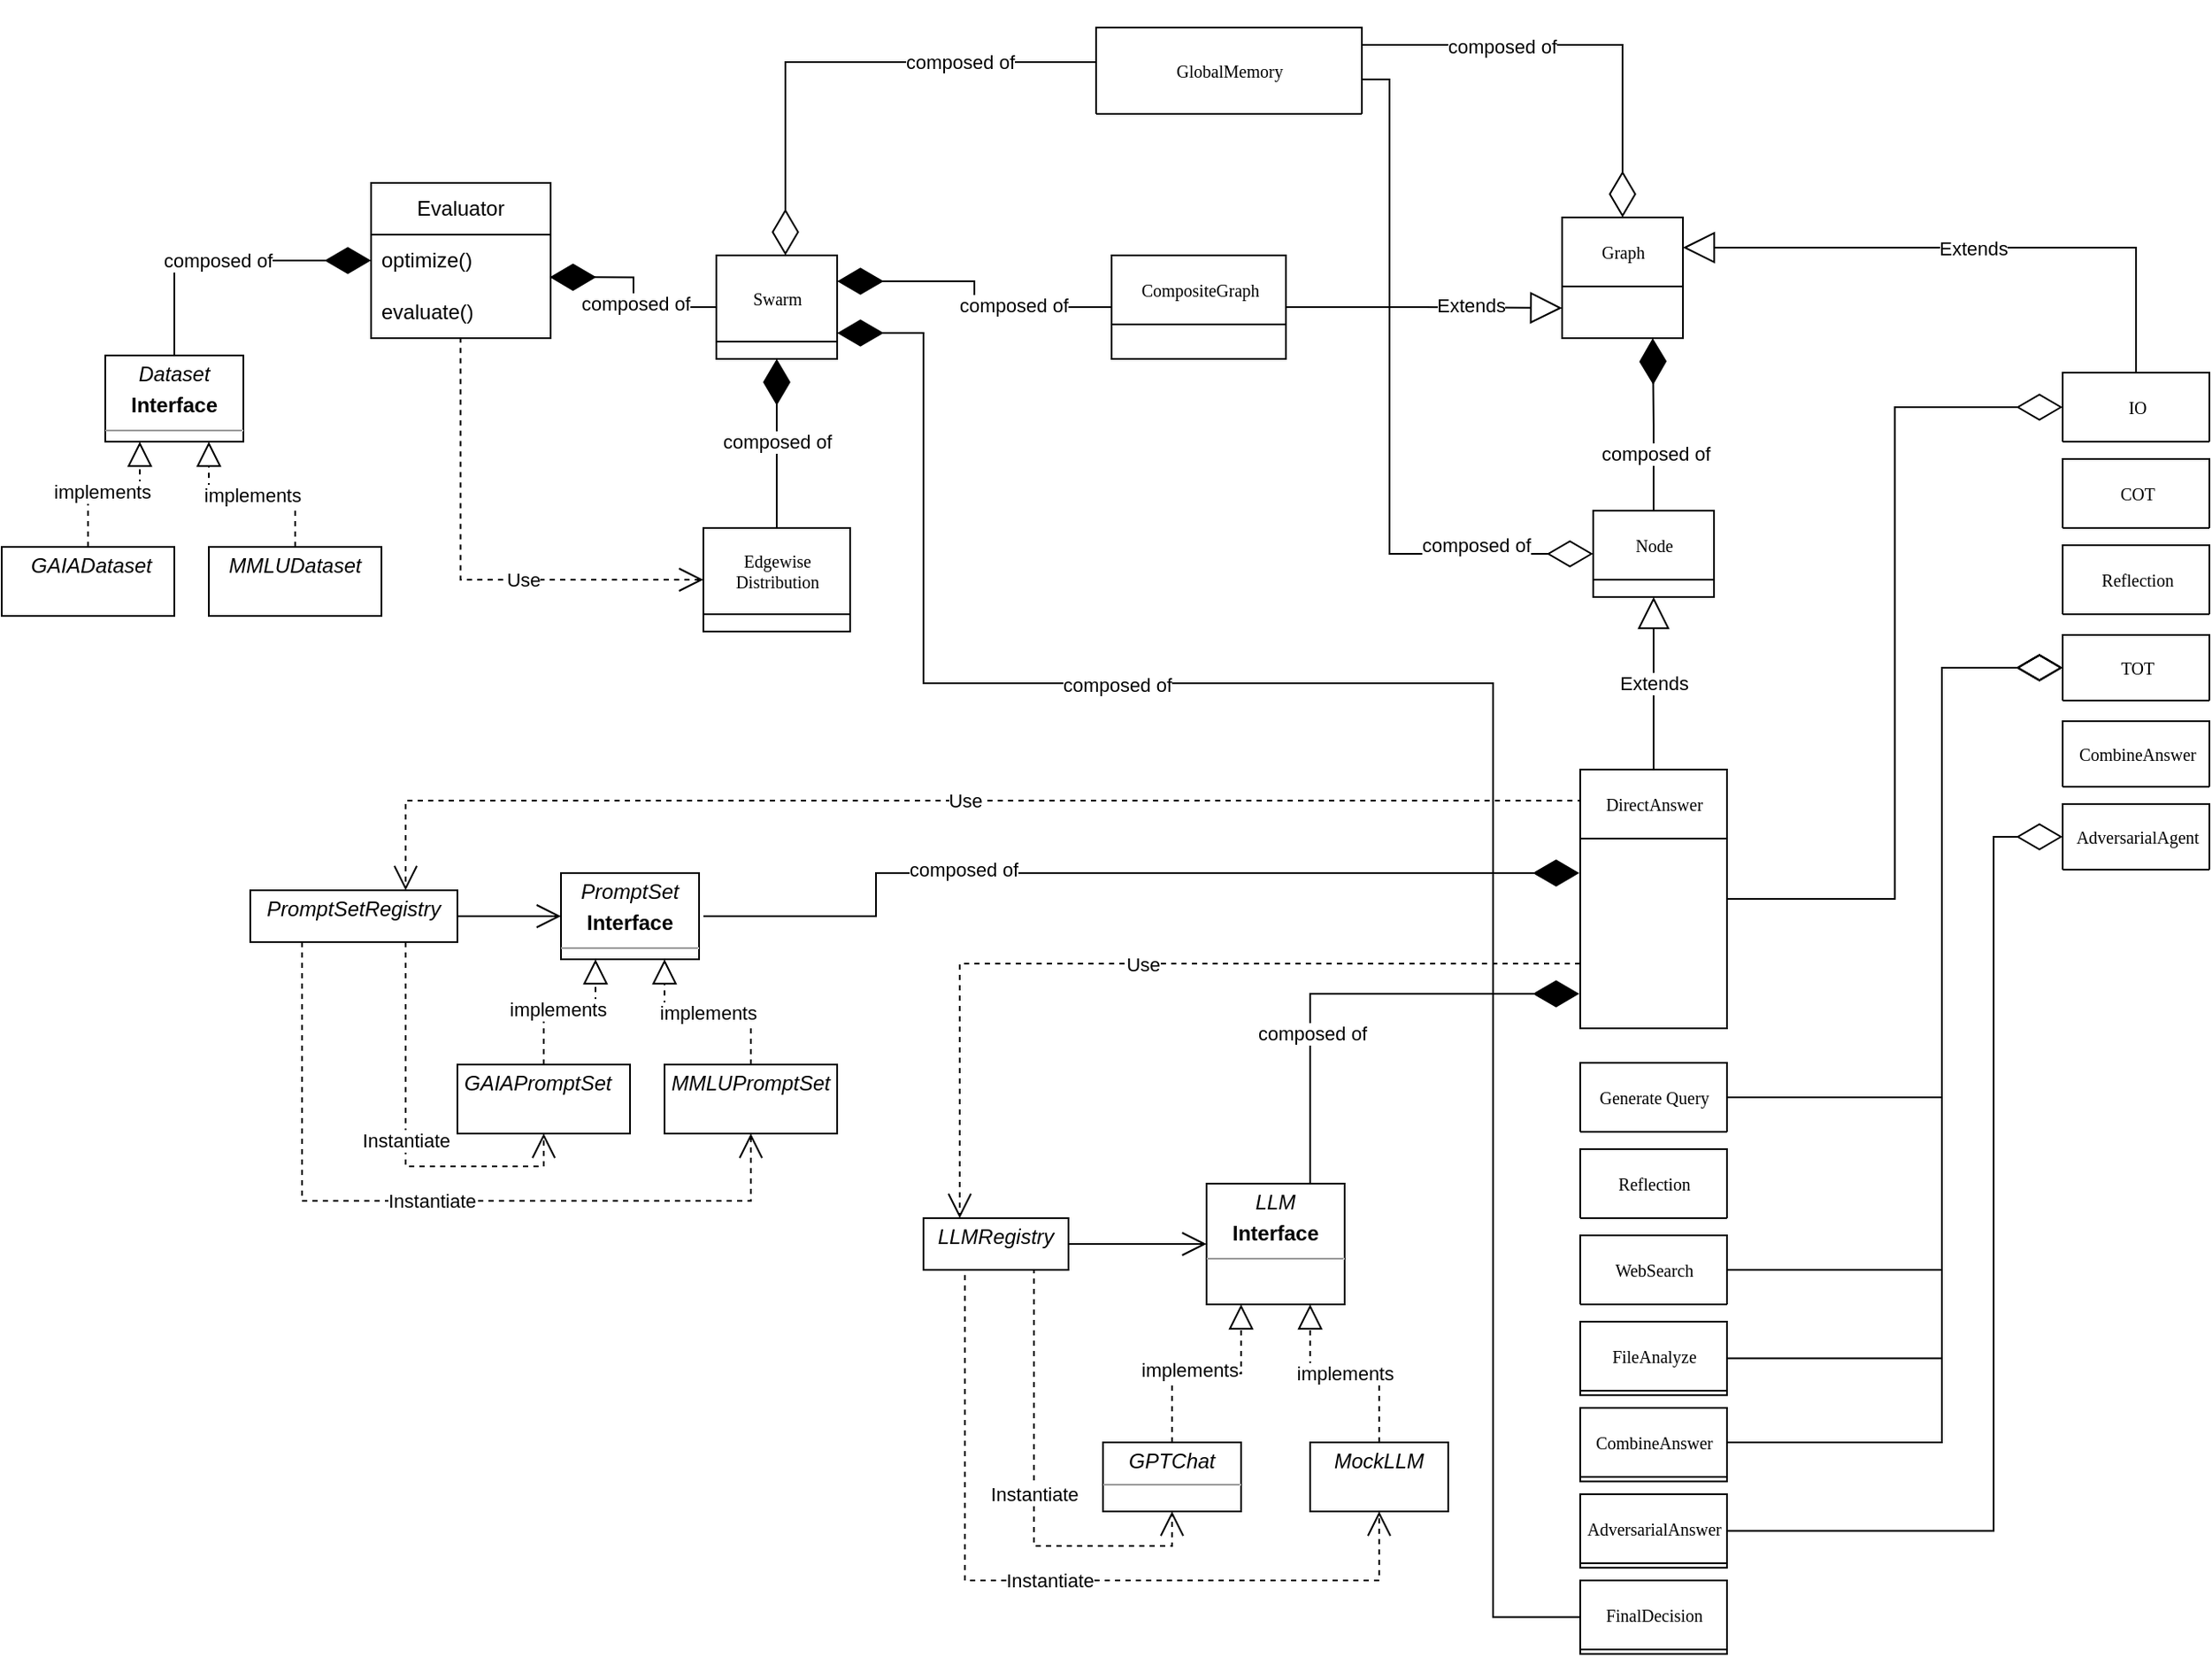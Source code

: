 <mxfile version="23.0.2" type="device">
  <diagram name="Page-1" id="c4acf3e9-155e-7222-9cf6-157b1a14988f">
    <mxGraphModel dx="2074" dy="2314" grid="1" gridSize="10" guides="1" tooltips="1" connect="1" arrows="1" fold="1" page="1" pageScale="1" pageWidth="850" pageHeight="1100" background="none" math="0" shadow="0">
      <root>
        <mxCell id="0" />
        <mxCell id="1" parent="0" />
        <mxCell id="9qy8Bm8n0KLNhv8XHdxK-3" value="Swarm" style="swimlane;html=1;fontStyle=0;childLayout=stackLayout;horizontal=1;startSize=50;fillColor=none;horizontalStack=0;resizeParent=1;resizeLast=0;collapsible=1;marginBottom=0;swimlaneFillColor=#ffffff;rounded=0;shadow=0;comic=0;labelBackgroundColor=none;strokeWidth=1;fontFamily=Verdana;fontSize=10;align=center;" parent="1" vertex="1">
          <mxGeometry x="870" y="82" width="70" height="60" as="geometry" />
        </mxCell>
        <mxCell id="9qy8Bm8n0KLNhv8XHdxK-7" value="&lt;p style=&quot;margin:0px;margin-top:4px;text-align:center;&quot;&gt;&lt;i&gt;LLM&lt;/i&gt;&lt;/p&gt;&lt;p style=&quot;margin:0px;margin-top:4px;text-align:center;&quot;&gt;&lt;b&gt;Interface&lt;/b&gt;&lt;/p&gt;&lt;hr size=&quot;1&quot;&gt;&lt;p style=&quot;margin:0px;margin-left:4px;&quot;&gt;&lt;br&gt;&lt;/p&gt;" style="verticalAlign=top;align=left;overflow=fill;fontSize=12;fontFamily=Helvetica;html=1;rounded=0;shadow=0;comic=0;labelBackgroundColor=none;strokeWidth=1" parent="1" vertex="1">
          <mxGeometry x="1154" y="620" width="80" height="70" as="geometry" />
        </mxCell>
        <mxCell id="9qy8Bm8n0KLNhv8XHdxK-10" value="&lt;p style=&quot;margin:0px;margin-top:4px;text-align:center;&quot;&gt;&lt;span style=&quot;background-color: initial;&quot;&gt;&lt;i&gt;GPTChat&lt;/i&gt;&lt;/span&gt;&lt;br&gt;&lt;/p&gt;&lt;hr size=&quot;1&quot;&gt;&lt;p style=&quot;margin:0px;margin-left:4px;&quot;&gt;&lt;br&gt;&lt;/p&gt;" style="verticalAlign=top;align=left;overflow=fill;fontSize=12;fontFamily=Helvetica;html=1;rounded=0;shadow=0;comic=0;labelBackgroundColor=none;strokeWidth=1" parent="1" vertex="1">
          <mxGeometry x="1094" y="770" width="80" height="40" as="geometry" />
        </mxCell>
        <mxCell id="9qy8Bm8n0KLNhv8XHdxK-12" value="&lt;p style=&quot;margin:0px;margin-top:4px;text-align:center;&quot;&gt;&lt;i&gt;MockLLM&lt;/i&gt;&lt;/p&gt;&lt;p style=&quot;margin:0px;margin-left:4px;&quot;&gt;&lt;br&gt;&lt;/p&gt;" style="verticalAlign=top;align=left;overflow=fill;fontSize=12;fontFamily=Helvetica;html=1;rounded=0;shadow=0;comic=0;labelBackgroundColor=none;strokeWidth=1" parent="1" vertex="1">
          <mxGeometry x="1214" y="770" width="80" height="40" as="geometry" />
        </mxCell>
        <mxCell id="9qy8Bm8n0KLNhv8XHdxK-13" value="" style="endArrow=block;dashed=1;endFill=0;endSize=12;html=1;rounded=0;edgeStyle=orthogonalEdgeStyle;entryX=0.25;entryY=1;entryDx=0;entryDy=0;exitX=0.5;exitY=0;exitDx=0;exitDy=0;" parent="1" source="9qy8Bm8n0KLNhv8XHdxK-10" target="9qy8Bm8n0KLNhv8XHdxK-7" edge="1">
          <mxGeometry width="160" relative="1" as="geometry">
            <mxPoint x="1134" y="780" as="sourcePoint" />
            <mxPoint x="1294" y="780" as="targetPoint" />
          </mxGeometry>
        </mxCell>
        <mxCell id="9qy8Bm8n0KLNhv8XHdxK-25" value="implements" style="edgeLabel;html=1;align=center;verticalAlign=middle;resizable=0;points=[];" parent="9qy8Bm8n0KLNhv8XHdxK-13" vertex="1" connectable="0">
          <mxGeometry x="-0.167" y="2" relative="1" as="geometry">
            <mxPoint as="offset" />
          </mxGeometry>
        </mxCell>
        <mxCell id="9qy8Bm8n0KLNhv8XHdxK-14" value="" style="endArrow=block;dashed=1;endFill=0;endSize=12;html=1;rounded=0;edgeStyle=orthogonalEdgeStyle;entryX=0.75;entryY=1;entryDx=0;entryDy=0;exitX=0.5;exitY=0;exitDx=0;exitDy=0;" parent="1" source="9qy8Bm8n0KLNhv8XHdxK-12" target="9qy8Bm8n0KLNhv8XHdxK-7" edge="1">
          <mxGeometry width="160" relative="1" as="geometry">
            <mxPoint x="1144" y="780" as="sourcePoint" />
            <mxPoint x="1184" y="700" as="targetPoint" />
          </mxGeometry>
        </mxCell>
        <mxCell id="9qy8Bm8n0KLNhv8XHdxK-26" value="implements" style="edgeLabel;html=1;align=center;verticalAlign=middle;resizable=0;points=[];" parent="9qy8Bm8n0KLNhv8XHdxK-14" vertex="1" connectable="0">
          <mxGeometry x="0.007" relative="1" as="geometry">
            <mxPoint as="offset" />
          </mxGeometry>
        </mxCell>
        <mxCell id="9qy8Bm8n0KLNhv8XHdxK-15" value="&lt;p style=&quot;margin:0px;margin-top:4px;text-align:center;&quot;&gt;&lt;i&gt;LLMRegistry&lt;/i&gt;&lt;/p&gt;" style="verticalAlign=top;align=left;overflow=fill;fontSize=12;fontFamily=Helvetica;html=1;rounded=0;shadow=0;comic=0;labelBackgroundColor=none;strokeWidth=1" parent="1" vertex="1">
          <mxGeometry x="990" y="640" width="84" height="30" as="geometry" />
        </mxCell>
        <mxCell id="9qy8Bm8n0KLNhv8XHdxK-22" value="Instantiate" style="endArrow=open;endSize=12;dashed=1;html=1;rounded=0;exitX=0.75;exitY=1;exitDx=0;exitDy=0;edgeStyle=orthogonalEdgeStyle;entryX=0.5;entryY=1;entryDx=0;entryDy=0;" parent="1" source="9qy8Bm8n0KLNhv8XHdxK-15" target="9qy8Bm8n0KLNhv8XHdxK-10" edge="1">
          <mxGeometry width="160" relative="1" as="geometry">
            <mxPoint x="1354" y="500" as="sourcePoint" />
            <mxPoint x="1044" y="650" as="targetPoint" />
            <Array as="points">
              <mxPoint x="1054" y="830" />
              <mxPoint x="1134" y="830" />
            </Array>
          </mxGeometry>
        </mxCell>
        <mxCell id="9qy8Bm8n0KLNhv8XHdxK-23" value="Instantiate" style="endArrow=open;endSize=12;dashed=1;html=1;rounded=0;edgeStyle=orthogonalEdgeStyle;entryX=0.5;entryY=1;entryDx=0;entryDy=0;exitX=0.25;exitY=1;exitDx=0;exitDy=0;" parent="1" source="9qy8Bm8n0KLNhv8XHdxK-15" target="9qy8Bm8n0KLNhv8XHdxK-12" edge="1">
          <mxGeometry width="160" relative="1" as="geometry">
            <mxPoint x="1084" y="710" as="sourcePoint" />
            <mxPoint x="1144" y="820" as="targetPoint" />
            <Array as="points">
              <mxPoint x="1014" y="850" />
              <mxPoint x="1254" y="850" />
            </Array>
          </mxGeometry>
        </mxCell>
        <mxCell id="9qy8Bm8n0KLNhv8XHdxK-24" value="" style="endArrow=open;endFill=1;endSize=12;html=1;rounded=0;edgeStyle=orthogonalEdgeStyle;exitX=1;exitY=0.5;exitDx=0;exitDy=0;entryX=0;entryY=0.5;entryDx=0;entryDy=0;" parent="1" source="9qy8Bm8n0KLNhv8XHdxK-15" target="9qy8Bm8n0KLNhv8XHdxK-7" edge="1">
          <mxGeometry width="160" relative="1" as="geometry">
            <mxPoint x="1154" y="670" as="sourcePoint" />
            <mxPoint x="1314" y="670" as="targetPoint" />
          </mxGeometry>
        </mxCell>
        <mxCell id="9qy8Bm8n0KLNhv8XHdxK-31" value="&lt;p style=&quot;margin:0px;margin-top:4px;text-align:center;&quot;&gt;&lt;span style=&quot;background-color: initial;&quot;&gt;&lt;i&gt;PromptSet&lt;/i&gt;&lt;/span&gt;&lt;/p&gt;&lt;p style=&quot;margin:0px;margin-top:4px;text-align:center;&quot;&gt;&lt;b style=&quot;background-color: initial;&quot;&gt;Interface&lt;/b&gt;&lt;br&gt;&lt;/p&gt;&lt;hr size=&quot;1&quot;&gt;&lt;p style=&quot;margin:0px;margin-left:4px;&quot;&gt;&lt;br&gt;&lt;/p&gt;" style="verticalAlign=top;align=left;overflow=fill;fontSize=12;fontFamily=Helvetica;html=1;rounded=0;shadow=0;comic=0;labelBackgroundColor=none;strokeWidth=1" parent="1" vertex="1">
          <mxGeometry x="780" y="440" width="80" height="50" as="geometry" />
        </mxCell>
        <mxCell id="9qy8Bm8n0KLNhv8XHdxK-32" value="&lt;p style=&quot;margin:0px;margin-top:4px;text-align:center;&quot;&gt;&lt;/p&gt;&lt;p style=&quot;margin:0px;margin-left:4px;&quot;&gt;&lt;i&gt;GAIAPromptSet&lt;/i&gt;&lt;/p&gt;" style="verticalAlign=top;align=left;overflow=fill;fontSize=12;fontFamily=Helvetica;html=1;rounded=0;shadow=0;comic=0;labelBackgroundColor=none;strokeWidth=1" parent="1" vertex="1">
          <mxGeometry x="720" y="551" width="100" height="40" as="geometry" />
        </mxCell>
        <mxCell id="9qy8Bm8n0KLNhv8XHdxK-33" value="&lt;p style=&quot;margin:0px;margin-top:4px;text-align:center;&quot;&gt;&lt;i&gt;MMLUPromptSet&lt;/i&gt;&lt;/p&gt;" style="verticalAlign=top;align=left;overflow=fill;fontSize=12;fontFamily=Helvetica;html=1;rounded=0;shadow=0;comic=0;labelBackgroundColor=none;strokeWidth=1" parent="1" vertex="1">
          <mxGeometry x="840" y="551" width="100" height="40" as="geometry" />
        </mxCell>
        <mxCell id="9qy8Bm8n0KLNhv8XHdxK-34" value="" style="endArrow=block;dashed=1;endFill=0;endSize=12;html=1;rounded=0;edgeStyle=orthogonalEdgeStyle;entryX=0.25;entryY=1;entryDx=0;entryDy=0;exitX=0.5;exitY=0;exitDx=0;exitDy=0;" parent="1" source="9qy8Bm8n0KLNhv8XHdxK-32" target="9qy8Bm8n0KLNhv8XHdxK-31" edge="1">
          <mxGeometry width="160" relative="1" as="geometry">
            <mxPoint x="760" y="600" as="sourcePoint" />
            <mxPoint x="920" y="600" as="targetPoint" />
          </mxGeometry>
        </mxCell>
        <mxCell id="9qy8Bm8n0KLNhv8XHdxK-35" value="implements" style="edgeLabel;html=1;align=center;verticalAlign=middle;resizable=0;points=[];" parent="9qy8Bm8n0KLNhv8XHdxK-34" vertex="1" connectable="0">
          <mxGeometry x="-0.167" y="2" relative="1" as="geometry">
            <mxPoint as="offset" />
          </mxGeometry>
        </mxCell>
        <mxCell id="9qy8Bm8n0KLNhv8XHdxK-36" value="" style="endArrow=block;dashed=1;endFill=0;endSize=12;html=1;rounded=0;edgeStyle=orthogonalEdgeStyle;entryX=0.75;entryY=1;entryDx=0;entryDy=0;exitX=0.5;exitY=0;exitDx=0;exitDy=0;" parent="1" source="9qy8Bm8n0KLNhv8XHdxK-33" target="9qy8Bm8n0KLNhv8XHdxK-31" edge="1">
          <mxGeometry width="160" relative="1" as="geometry">
            <mxPoint x="770" y="600" as="sourcePoint" />
            <mxPoint x="810" y="520" as="targetPoint" />
          </mxGeometry>
        </mxCell>
        <mxCell id="9qy8Bm8n0KLNhv8XHdxK-37" value="implements" style="edgeLabel;html=1;align=center;verticalAlign=middle;resizable=0;points=[];" parent="9qy8Bm8n0KLNhv8XHdxK-36" vertex="1" connectable="0">
          <mxGeometry x="0.007" relative="1" as="geometry">
            <mxPoint as="offset" />
          </mxGeometry>
        </mxCell>
        <mxCell id="9qy8Bm8n0KLNhv8XHdxK-38" value="&lt;p style=&quot;margin:0px;margin-top:4px;text-align:center;&quot;&gt;&lt;i&gt;PromptSetRegistry&lt;/i&gt;&lt;/p&gt;" style="verticalAlign=top;align=left;overflow=fill;fontSize=12;fontFamily=Helvetica;html=1;rounded=0;shadow=0;comic=0;labelBackgroundColor=none;strokeWidth=1" parent="1" vertex="1">
          <mxGeometry x="600" y="450" width="120" height="30" as="geometry" />
        </mxCell>
        <mxCell id="9qy8Bm8n0KLNhv8XHdxK-39" value="Instantiate" style="endArrow=open;endSize=12;dashed=1;html=1;rounded=0;exitX=0.75;exitY=1;exitDx=0;exitDy=0;edgeStyle=orthogonalEdgeStyle;entryX=0.5;entryY=1;entryDx=0;entryDy=0;" parent="1" source="9qy8Bm8n0KLNhv8XHdxK-38" target="9qy8Bm8n0KLNhv8XHdxK-32" edge="1">
          <mxGeometry width="160" relative="1" as="geometry">
            <mxPoint x="980" y="320" as="sourcePoint" />
            <mxPoint x="670" y="470" as="targetPoint" />
            <Array as="points">
              <mxPoint x="690" y="610" />
              <mxPoint x="770" y="610" />
            </Array>
          </mxGeometry>
        </mxCell>
        <mxCell id="9qy8Bm8n0KLNhv8XHdxK-40" value="Instantiate" style="endArrow=open;endSize=12;dashed=1;html=1;rounded=0;edgeStyle=orthogonalEdgeStyle;entryX=0.5;entryY=1;entryDx=0;entryDy=0;exitX=0.25;exitY=1;exitDx=0;exitDy=0;" parent="1" source="9qy8Bm8n0KLNhv8XHdxK-38" target="9qy8Bm8n0KLNhv8XHdxK-33" edge="1">
          <mxGeometry width="160" relative="1" as="geometry">
            <mxPoint x="764" y="530" as="sourcePoint" />
            <mxPoint x="824" y="640" as="targetPoint" />
            <Array as="points">
              <mxPoint x="684" y="630" />
              <mxPoint x="944" y="630" />
            </Array>
          </mxGeometry>
        </mxCell>
        <mxCell id="9qy8Bm8n0KLNhv8XHdxK-41" value="" style="endArrow=open;endFill=1;endSize=12;html=1;rounded=0;edgeStyle=orthogonalEdgeStyle;exitX=1;exitY=0.5;exitDx=0;exitDy=0;entryX=0;entryY=0.5;entryDx=0;entryDy=0;" parent="1" source="9qy8Bm8n0KLNhv8XHdxK-38" target="9qy8Bm8n0KLNhv8XHdxK-31" edge="1">
          <mxGeometry width="160" relative="1" as="geometry">
            <mxPoint x="780" y="490" as="sourcePoint" />
            <mxPoint x="940" y="490" as="targetPoint" />
          </mxGeometry>
        </mxCell>
        <mxCell id="9qy8Bm8n0KLNhv8XHdxK-42" value="" style="endArrow=diamondThin;endFill=1;endSize=24;html=1;rounded=0;exitX=1;exitY=0.5;exitDx=0;exitDy=0;edgeStyle=orthogonalEdgeStyle;" parent="1" edge="1">
          <mxGeometry width="160" relative="1" as="geometry">
            <mxPoint x="862.5" y="465" as="sourcePoint" />
            <mxPoint x="1370" y="440" as="targetPoint" />
            <Array as="points">
              <mxPoint x="962.5" y="465" />
              <mxPoint x="962.5" y="440" />
            </Array>
          </mxGeometry>
        </mxCell>
        <mxCell id="9qy8Bm8n0KLNhv8XHdxK-43" value="composed of" style="edgeLabel;html=1;align=center;verticalAlign=middle;resizable=0;points=[];" parent="9qy8Bm8n0KLNhv8XHdxK-42" vertex="1" connectable="0">
          <mxGeometry x="-0.342" y="-1" relative="1" as="geometry">
            <mxPoint y="-3" as="offset" />
          </mxGeometry>
        </mxCell>
        <mxCell id="9qy8Bm8n0KLNhv8XHdxK-47" value="CompositeGraph" style="swimlane;html=1;fontStyle=0;childLayout=stackLayout;horizontal=1;startSize=40;fillColor=none;horizontalStack=0;resizeParent=1;resizeLast=0;collapsible=1;marginBottom=0;swimlaneFillColor=#ffffff;rounded=0;shadow=0;comic=0;labelBackgroundColor=none;strokeWidth=1;fontFamily=Verdana;fontSize=10;align=center;" parent="1" vertex="1">
          <mxGeometry x="1099" y="82" width="101" height="60" as="geometry" />
        </mxCell>
        <mxCell id="9qy8Bm8n0KLNhv8XHdxK-48" value="" style="endArrow=diamondThin;endFill=1;endSize=24;html=1;rounded=0;exitX=0;exitY=0.5;exitDx=0;exitDy=0;edgeStyle=orthogonalEdgeStyle;entryX=1;entryY=0.25;entryDx=0;entryDy=0;" parent="1" source="9qy8Bm8n0KLNhv8XHdxK-47" target="9qy8Bm8n0KLNhv8XHdxK-3" edge="1">
          <mxGeometry width="160" relative="1" as="geometry">
            <mxPoint x="1045" y="112" as="sourcePoint" />
            <mxPoint x="1005" y="172" as="targetPoint" />
          </mxGeometry>
        </mxCell>
        <mxCell id="9qy8Bm8n0KLNhv8XHdxK-49" value="composed of" style="edgeLabel;html=1;align=center;verticalAlign=middle;resizable=0;points=[];" parent="9qy8Bm8n0KLNhv8XHdxK-48" vertex="1" connectable="0">
          <mxGeometry x="-0.342" y="-1" relative="1" as="geometry">
            <mxPoint as="offset" />
          </mxGeometry>
        </mxCell>
        <mxCell id="9qy8Bm8n0KLNhv8XHdxK-50" value="Graph" style="swimlane;html=1;fontStyle=0;childLayout=stackLayout;horizontal=1;startSize=40;fillColor=none;horizontalStack=0;resizeParent=1;resizeLast=0;collapsible=1;marginBottom=0;swimlaneFillColor=#ffffff;rounded=0;shadow=0;comic=0;labelBackgroundColor=none;strokeWidth=1;fontFamily=Verdana;fontSize=10;align=center;" parent="1" vertex="1">
          <mxGeometry x="1360" y="60" width="70" height="70" as="geometry" />
        </mxCell>
        <mxCell id="9qy8Bm8n0KLNhv8XHdxK-51" value="Extends" style="endArrow=block;endSize=16;endFill=0;html=1;rounded=0;exitX=1;exitY=0.5;exitDx=0;exitDy=0;edgeStyle=orthogonalEdgeStyle;entryX=0;entryY=0.75;entryDx=0;entryDy=0;" parent="1" source="9qy8Bm8n0KLNhv8XHdxK-47" target="9qy8Bm8n0KLNhv8XHdxK-50" edge="1">
          <mxGeometry x="0.32" y="3" width="160" relative="1" as="geometry">
            <mxPoint x="900" y="430" as="sourcePoint" />
            <mxPoint x="1390" y="170" as="targetPoint" />
            <mxPoint x="1" y="1" as="offset" />
          </mxGeometry>
        </mxCell>
        <mxCell id="9qy8Bm8n0KLNhv8XHdxK-55" value="Use" style="endArrow=open;endSize=12;dashed=1;html=1;rounded=0;edgeStyle=orthogonalEdgeStyle;entryX=0.75;entryY=0;entryDx=0;entryDy=0;exitX=0;exitY=0.25;exitDx=0;exitDy=0;" parent="1" source="9qy8Bm8n0KLNhv8XHdxK-66" target="9qy8Bm8n0KLNhv8XHdxK-38" edge="1">
          <mxGeometry width="160" relative="1" as="geometry">
            <mxPoint x="750" y="240" as="sourcePoint" />
            <mxPoint x="399" y="214" as="targetPoint" />
            <Array as="points">
              <mxPoint x="690" y="398" />
            </Array>
          </mxGeometry>
        </mxCell>
        <mxCell id="9qy8Bm8n0KLNhv8XHdxK-58" value="" style="endArrow=diamondThin;endFill=1;endSize=24;html=1;rounded=0;exitX=0.75;exitY=0;exitDx=0;exitDy=0;edgeStyle=orthogonalEdgeStyle;" parent="1" source="9qy8Bm8n0KLNhv8XHdxK-7" edge="1">
          <mxGeometry width="160" relative="1" as="geometry">
            <mxPoint x="794" y="292" as="sourcePoint" />
            <mxPoint x="1370" y="510" as="targetPoint" />
            <Array as="points">
              <mxPoint x="1214" y="510" />
              <mxPoint x="1350" y="510" />
            </Array>
          </mxGeometry>
        </mxCell>
        <mxCell id="9qy8Bm8n0KLNhv8XHdxK-59" value="composed of" style="edgeLabel;html=1;align=center;verticalAlign=middle;resizable=0;points=[];" parent="9qy8Bm8n0KLNhv8XHdxK-58" vertex="1" connectable="0">
          <mxGeometry x="-0.342" y="-1" relative="1" as="geometry">
            <mxPoint as="offset" />
          </mxGeometry>
        </mxCell>
        <mxCell id="9qy8Bm8n0KLNhv8XHdxK-60" value="Use" style="endArrow=open;endSize=12;dashed=1;html=1;rounded=0;edgeStyle=orthogonalEdgeStyle;entryX=0.25;entryY=0;entryDx=0;entryDy=0;exitX=0;exitY=0.75;exitDx=0;exitDy=0;" parent="1" source="9qy8Bm8n0KLNhv8XHdxK-66" target="9qy8Bm8n0KLNhv8XHdxK-15" edge="1">
          <mxGeometry width="160" relative="1" as="geometry">
            <mxPoint x="1370" y="490" as="sourcePoint" />
            <mxPoint x="634" y="312" as="targetPoint" />
          </mxGeometry>
        </mxCell>
        <mxCell id="9qy8Bm8n0KLNhv8XHdxK-62" value="Extends" style="endArrow=block;endSize=16;endFill=0;html=1;rounded=0;entryX=1;entryY=0.25;entryDx=0;entryDy=0;edgeStyle=orthogonalEdgeStyle;exitX=0.5;exitY=0;exitDx=0;exitDy=0;" parent="1" source="9qy8Bm8n0KLNhv8XHdxK-74" target="9qy8Bm8n0KLNhv8XHdxK-50" edge="1">
          <mxGeometry width="160" relative="1" as="geometry">
            <mxPoint x="1560" y="78" as="sourcePoint" />
            <mxPoint x="1640" y="200" as="targetPoint" />
          </mxGeometry>
        </mxCell>
        <mxCell id="9qy8Bm8n0KLNhv8XHdxK-63" value="Node" style="swimlane;html=1;fontStyle=0;childLayout=stackLayout;horizontal=1;startSize=40;fillColor=none;horizontalStack=0;resizeParent=1;resizeLast=0;collapsible=1;marginBottom=0;swimlaneFillColor=#ffffff;rounded=0;shadow=0;comic=0;labelBackgroundColor=none;strokeWidth=1;fontFamily=Verdana;fontSize=10;align=center;" parent="1" vertex="1">
          <mxGeometry x="1378" y="230" width="70" height="50" as="geometry" />
        </mxCell>
        <mxCell id="9qy8Bm8n0KLNhv8XHdxK-64" value="" style="endArrow=diamondThin;endFill=1;endSize=24;html=1;rounded=0;exitX=0.5;exitY=0;exitDx=0;exitDy=0;edgeStyle=orthogonalEdgeStyle;entryX=0.75;entryY=1;entryDx=0;entryDy=0;" parent="1" source="9qy8Bm8n0KLNhv8XHdxK-63" target="9qy8Bm8n0KLNhv8XHdxK-50" edge="1">
          <mxGeometry width="160" relative="1" as="geometry">
            <mxPoint x="1074" y="342" as="sourcePoint" />
            <mxPoint x="1075" y="260" as="targetPoint" />
          </mxGeometry>
        </mxCell>
        <mxCell id="9qy8Bm8n0KLNhv8XHdxK-65" value="composed of" style="edgeLabel;html=1;align=center;verticalAlign=middle;resizable=0;points=[];" parent="9qy8Bm8n0KLNhv8XHdxK-64" vertex="1" connectable="0">
          <mxGeometry x="-0.342" y="-1" relative="1" as="geometry">
            <mxPoint as="offset" />
          </mxGeometry>
        </mxCell>
        <mxCell id="9qy8Bm8n0KLNhv8XHdxK-66" value="DirectAnswer" style="swimlane;html=1;fontStyle=0;childLayout=stackLayout;horizontal=1;startSize=40;fillColor=none;horizontalStack=0;resizeParent=1;resizeLast=0;collapsible=1;marginBottom=0;swimlaneFillColor=#ffffff;rounded=0;shadow=0;comic=0;labelBackgroundColor=none;strokeWidth=1;fontFamily=Verdana;fontSize=10;align=center;" parent="1" vertex="1">
          <mxGeometry x="1370.5" y="380" width="85" height="150" as="geometry" />
        </mxCell>
        <mxCell id="9qy8Bm8n0KLNhv8XHdxK-71" value="Extends" style="endArrow=block;endSize=16;endFill=0;html=1;rounded=0;entryX=0.5;entryY=1;entryDx=0;entryDy=0;edgeStyle=orthogonalEdgeStyle;exitX=0.5;exitY=0;exitDx=0;exitDy=0;" parent="1" source="9qy8Bm8n0KLNhv8XHdxK-66" target="9qy8Bm8n0KLNhv8XHdxK-63" edge="1">
          <mxGeometry width="160" relative="1" as="geometry">
            <mxPoint x="1520" y="211" as="sourcePoint" />
            <mxPoint x="1440" y="122" as="targetPoint" />
          </mxGeometry>
        </mxCell>
        <mxCell id="9qy8Bm8n0KLNhv8XHdxK-74" value="IO" style="swimlane;html=1;fontStyle=0;childLayout=stackLayout;horizontal=1;startSize=40;fillColor=none;horizontalStack=0;resizeParent=1;resizeLast=0;collapsible=1;marginBottom=0;swimlaneFillColor=#ffffff;rounded=0;shadow=0;comic=0;labelBackgroundColor=none;strokeWidth=1;fontFamily=Verdana;fontSize=10;align=center;" parent="1" vertex="1">
          <mxGeometry x="1650" y="150" width="85" height="40" as="geometry" />
        </mxCell>
        <mxCell id="9qy8Bm8n0KLNhv8XHdxK-75" value="COT" style="swimlane;html=1;fontStyle=0;childLayout=stackLayout;horizontal=1;startSize=40;fillColor=none;horizontalStack=0;resizeParent=1;resizeLast=0;collapsible=1;marginBottom=0;swimlaneFillColor=#ffffff;rounded=0;shadow=0;comic=0;labelBackgroundColor=none;strokeWidth=1;fontFamily=Verdana;fontSize=10;align=center;" parent="1" vertex="1">
          <mxGeometry x="1650" y="200" width="85" height="40" as="geometry">
            <mxRectangle x="1780" y="200" width="60" height="40" as="alternateBounds" />
          </mxGeometry>
        </mxCell>
        <mxCell id="9qy8Bm8n0KLNhv8XHdxK-76" value="Reflection" style="swimlane;html=1;fontStyle=0;childLayout=stackLayout;horizontal=1;startSize=40;fillColor=none;horizontalStack=0;resizeParent=1;resizeLast=0;collapsible=1;marginBottom=0;swimlaneFillColor=#ffffff;rounded=0;shadow=0;comic=0;labelBackgroundColor=none;strokeWidth=1;fontFamily=Verdana;fontSize=10;align=center;" parent="1" vertex="1">
          <mxGeometry x="1650" y="250" width="85" height="40" as="geometry" />
        </mxCell>
        <mxCell id="9qy8Bm8n0KLNhv8XHdxK-77" value="TOT" style="swimlane;html=1;fontStyle=0;childLayout=stackLayout;horizontal=1;startSize=40;fillColor=none;horizontalStack=0;resizeParent=1;resizeLast=0;collapsible=1;marginBottom=0;swimlaneFillColor=#ffffff;rounded=0;shadow=0;comic=0;labelBackgroundColor=none;strokeWidth=1;fontFamily=Verdana;fontSize=10;align=center;" parent="1" vertex="1">
          <mxGeometry x="1650" y="302" width="85" height="38" as="geometry" />
        </mxCell>
        <mxCell id="9qy8Bm8n0KLNhv8XHdxK-78" value="CombineAnswer" style="swimlane;html=1;fontStyle=0;childLayout=stackLayout;horizontal=1;startSize=40;fillColor=none;horizontalStack=0;resizeParent=1;resizeLast=0;collapsible=1;marginBottom=0;swimlaneFillColor=#ffffff;rounded=0;shadow=0;comic=0;labelBackgroundColor=none;strokeWidth=1;fontFamily=Verdana;fontSize=10;align=center;" parent="1" vertex="1">
          <mxGeometry x="1650" y="352" width="85" height="38" as="geometry" />
        </mxCell>
        <mxCell id="O4x3R0MjxG3IpCDW8Jv6-4" value="" style="endArrow=diamondThin;endFill=0;endSize=24;html=1;rounded=0;entryX=0;entryY=0.5;entryDx=0;entryDy=0;exitX=1;exitY=0.5;exitDx=0;exitDy=0;edgeStyle=orthogonalEdgeStyle;" parent="1" source="O4x3R0MjxG3IpCDW8Jv6-5" target="9qy8Bm8n0KLNhv8XHdxK-77" edge="1">
          <mxGeometry width="160" relative="1" as="geometry">
            <mxPoint x="1250" y="360" as="sourcePoint" />
            <mxPoint x="1410" y="360" as="targetPoint" />
            <Array as="points">
              <mxPoint x="1580" y="570" />
              <mxPoint x="1580" y="321" />
            </Array>
          </mxGeometry>
        </mxCell>
        <mxCell id="9qy8Bm8n0KLNhv8XHdxK-67" value="Reflection" style="swimlane;html=1;fontStyle=0;childLayout=stackLayout;horizontal=1;startSize=40;fillColor=none;horizontalStack=0;resizeParent=1;resizeLast=0;collapsible=1;marginBottom=0;swimlaneFillColor=#ffffff;rounded=0;shadow=0;comic=0;labelBackgroundColor=none;strokeWidth=1;fontFamily=Verdana;fontSize=10;align=center;" parent="1" vertex="1">
          <mxGeometry x="1370.5" y="600" width="85" height="40" as="geometry" />
        </mxCell>
        <mxCell id="9qy8Bm8n0KLNhv8XHdxK-69" value="WebSearch" style="swimlane;html=1;fontStyle=0;childLayout=stackLayout;horizontal=1;startSize=40;fillColor=none;horizontalStack=0;resizeParent=1;resizeLast=0;collapsible=1;marginBottom=0;swimlaneFillColor=#ffffff;rounded=0;shadow=0;comic=0;labelBackgroundColor=none;strokeWidth=1;fontFamily=Verdana;fontSize=10;align=center;" parent="1" vertex="1">
          <mxGeometry x="1370.5" y="650" width="85" height="40" as="geometry" />
        </mxCell>
        <mxCell id="9qy8Bm8n0KLNhv8XHdxK-70" value="FileAnalyze" style="swimlane;html=1;fontStyle=0;childLayout=stackLayout;horizontal=1;startSize=40;fillColor=none;horizontalStack=0;resizeParent=1;resizeLast=0;collapsible=1;marginBottom=0;swimlaneFillColor=#ffffff;rounded=0;shadow=0;comic=0;labelBackgroundColor=none;strokeWidth=1;fontFamily=Verdana;fontSize=10;align=center;" parent="1" vertex="1">
          <mxGeometry x="1370.5" y="700" width="85" height="42.58" as="geometry" />
        </mxCell>
        <mxCell id="9qy8Bm8n0KLNhv8XHdxK-68" value="CombineAnswer" style="swimlane;html=1;fontStyle=0;childLayout=stackLayout;horizontal=1;startSize=40;fillColor=none;horizontalStack=0;resizeParent=1;resizeLast=0;collapsible=1;marginBottom=0;swimlaneFillColor=#ffffff;rounded=0;shadow=0;comic=0;labelBackgroundColor=none;strokeWidth=1;fontFamily=Verdana;fontSize=10;align=center;" parent="1" vertex="1">
          <mxGeometry x="1370.5" y="750" width="85" height="42.58" as="geometry" />
        </mxCell>
        <mxCell id="O4x3R0MjxG3IpCDW8Jv6-5" value="Generate Query" style="swimlane;html=1;fontStyle=0;childLayout=stackLayout;horizontal=1;startSize=40;fillColor=none;horizontalStack=0;resizeParent=1;resizeLast=0;collapsible=1;marginBottom=0;swimlaneFillColor=#ffffff;rounded=0;shadow=0;comic=0;labelBackgroundColor=none;strokeWidth=1;fontFamily=Verdana;fontSize=10;align=center;" parent="1" vertex="1">
          <mxGeometry x="1370.5" y="550" width="85" height="40" as="geometry" />
        </mxCell>
        <mxCell id="O4x3R0MjxG3IpCDW8Jv6-6" value="" style="endArrow=diamondThin;endFill=0;endSize=24;html=1;rounded=0;entryX=0;entryY=0.5;entryDx=0;entryDy=0;exitX=1;exitY=0.5;exitDx=0;exitDy=0;edgeStyle=orthogonalEdgeStyle;" parent="1" source="9qy8Bm8n0KLNhv8XHdxK-70" target="9qy8Bm8n0KLNhv8XHdxK-77" edge="1">
          <mxGeometry width="160" relative="1" as="geometry">
            <mxPoint x="1466" y="580" as="sourcePoint" />
            <mxPoint x="1660" y="331" as="targetPoint" />
            <Array as="points">
              <mxPoint x="1580" y="721" />
              <mxPoint x="1580" y="321" />
            </Array>
          </mxGeometry>
        </mxCell>
        <mxCell id="O4x3R0MjxG3IpCDW8Jv6-7" value="" style="endArrow=diamondThin;endFill=0;endSize=24;html=1;rounded=0;entryX=0;entryY=0.5;entryDx=0;entryDy=0;exitX=1;exitY=0.5;exitDx=0;exitDy=0;edgeStyle=orthogonalEdgeStyle;" parent="1" source="9qy8Bm8n0KLNhv8XHdxK-69" target="9qy8Bm8n0KLNhv8XHdxK-77" edge="1">
          <mxGeometry width="160" relative="1" as="geometry">
            <mxPoint x="1466" y="731" as="sourcePoint" />
            <mxPoint x="1660" y="331" as="targetPoint" />
            <Array as="points">
              <mxPoint x="1580" y="670" />
              <mxPoint x="1580" y="321" />
            </Array>
          </mxGeometry>
        </mxCell>
        <mxCell id="O4x3R0MjxG3IpCDW8Jv6-8" value="" style="endArrow=diamondThin;endFill=0;endSize=24;html=1;rounded=0;entryX=0;entryY=0.5;entryDx=0;entryDy=0;exitX=1;exitY=0.5;exitDx=0;exitDy=0;edgeStyle=orthogonalEdgeStyle;" parent="1" source="9qy8Bm8n0KLNhv8XHdxK-66" target="9qy8Bm8n0KLNhv8XHdxK-74" edge="1">
          <mxGeometry width="160" relative="1" as="geometry">
            <mxPoint x="1466" y="680" as="sourcePoint" />
            <mxPoint x="1660" y="331" as="targetPoint" />
          </mxGeometry>
        </mxCell>
        <mxCell id="O4x3R0MjxG3IpCDW8Jv6-9" value="" style="endArrow=diamondThin;endFill=0;endSize=24;html=1;rounded=0;entryX=0;entryY=0.5;entryDx=0;entryDy=0;exitX=1;exitY=0.5;exitDx=0;exitDy=0;edgeStyle=orthogonalEdgeStyle;" parent="1" source="9qy8Bm8n0KLNhv8XHdxK-68" target="9qy8Bm8n0KLNhv8XHdxK-77" edge="1">
          <mxGeometry width="160" relative="1" as="geometry">
            <mxPoint x="1466" y="731" as="sourcePoint" />
            <mxPoint x="1660" y="331" as="targetPoint" />
            <Array as="points">
              <mxPoint x="1456" y="770" />
              <mxPoint x="1580" y="770" />
              <mxPoint x="1580" y="321" />
            </Array>
          </mxGeometry>
        </mxCell>
        <mxCell id="dnbnQUesXbmDxay89KSu-3" value="AdversarialAnswer" style="swimlane;html=1;fontStyle=0;childLayout=stackLayout;horizontal=1;startSize=40;fillColor=none;horizontalStack=0;resizeParent=1;resizeLast=0;collapsible=1;marginBottom=0;swimlaneFillColor=#ffffff;rounded=0;shadow=0;comic=0;labelBackgroundColor=none;strokeWidth=1;fontFamily=Verdana;fontSize=10;align=center;" parent="1" vertex="1">
          <mxGeometry x="1370.5" y="800" width="85" height="42.58" as="geometry" />
        </mxCell>
        <mxCell id="dnbnQUesXbmDxay89KSu-4" value="AdversarialAgent" style="swimlane;html=1;fontStyle=0;childLayout=stackLayout;horizontal=1;startSize=40;fillColor=none;horizontalStack=0;resizeParent=1;resizeLast=0;collapsible=1;marginBottom=0;swimlaneFillColor=#ffffff;rounded=0;shadow=0;comic=0;labelBackgroundColor=none;strokeWidth=1;fontFamily=Verdana;fontSize=10;align=center;" parent="1" vertex="1">
          <mxGeometry x="1650" y="400" width="85" height="38" as="geometry" />
        </mxCell>
        <mxCell id="dnbnQUesXbmDxay89KSu-5" value="" style="endArrow=diamondThin;endFill=0;endSize=24;html=1;rounded=0;entryX=0;entryY=0.5;entryDx=0;entryDy=0;exitX=1;exitY=0.5;exitDx=0;exitDy=0;edgeStyle=orthogonalEdgeStyle;" parent="1" source="dnbnQUesXbmDxay89KSu-3" target="dnbnQUesXbmDxay89KSu-4" edge="1">
          <mxGeometry width="160" relative="1" as="geometry">
            <mxPoint x="1466" y="781" as="sourcePoint" />
            <mxPoint x="1660" y="331" as="targetPoint" />
            <Array as="points">
              <mxPoint x="1610" y="821" />
              <mxPoint x="1610" y="419" />
            </Array>
          </mxGeometry>
        </mxCell>
        <mxCell id="dnbnQUesXbmDxay89KSu-6" value="FinalDecision" style="swimlane;html=1;fontStyle=0;childLayout=stackLayout;horizontal=1;startSize=40;fillColor=none;horizontalStack=0;resizeParent=1;resizeLast=0;collapsible=1;marginBottom=0;swimlaneFillColor=#ffffff;rounded=0;shadow=0;comic=0;labelBackgroundColor=none;strokeWidth=1;fontFamily=Verdana;fontSize=10;align=center;" parent="1" vertex="1">
          <mxGeometry x="1370.5" y="850" width="85" height="42.58" as="geometry" />
        </mxCell>
        <mxCell id="dnbnQUesXbmDxay89KSu-7" value="" style="endArrow=diamondThin;endFill=1;endSize=24;html=1;rounded=0;exitX=0;exitY=0.5;exitDx=0;exitDy=0;edgeStyle=orthogonalEdgeStyle;entryX=1;entryY=0.75;entryDx=0;entryDy=0;" parent="1" source="dnbnQUesXbmDxay89KSu-6" target="9qy8Bm8n0KLNhv8XHdxK-3" edge="1">
          <mxGeometry width="160" relative="1" as="geometry">
            <mxPoint x="1109" y="122" as="sourcePoint" />
            <mxPoint x="945" y="122" as="targetPoint" />
            <Array as="points">
              <mxPoint x="1320" y="871" />
              <mxPoint x="1320" y="330" />
              <mxPoint x="990" y="330" />
              <mxPoint x="990" y="127" />
            </Array>
          </mxGeometry>
        </mxCell>
        <mxCell id="dnbnQUesXbmDxay89KSu-20" value="composed of" style="edgeLabel;html=1;align=center;verticalAlign=middle;resizable=0;points=[];" parent="dnbnQUesXbmDxay89KSu-7" vertex="1" connectable="0">
          <mxGeometry x="0.38" y="1" relative="1" as="geometry">
            <mxPoint as="offset" />
          </mxGeometry>
        </mxCell>
        <mxCell id="dnbnQUesXbmDxay89KSu-9" value="GlobalMemory" style="swimlane;html=1;fontStyle=0;childLayout=stackLayout;horizontal=1;startSize=70;fillColor=none;horizontalStack=0;resizeParent=1;resizeLast=0;collapsible=1;marginBottom=0;swimlaneFillColor=#ffffff;rounded=0;shadow=0;comic=0;labelBackgroundColor=none;strokeWidth=1;fontFamily=Verdana;fontSize=10;align=center;" parent="1" vertex="1">
          <mxGeometry x="1090" y="-50" width="154" height="50" as="geometry" />
        </mxCell>
        <mxCell id="dnbnQUesXbmDxay89KSu-10" value="" style="endArrow=diamondThin;endFill=0;endSize=24;html=1;rounded=0;edgeStyle=orthogonalEdgeStyle;entryX=0.5;entryY=0;entryDx=0;entryDy=0;exitX=1;exitY=0.25;exitDx=0;exitDy=0;" parent="1" source="dnbnQUesXbmDxay89KSu-9" target="9qy8Bm8n0KLNhv8XHdxK-50" edge="1">
          <mxGeometry width="160" relative="1" as="geometry">
            <mxPoint x="1440" y="-40" as="sourcePoint" />
            <mxPoint x="1423" y="140" as="targetPoint" />
            <Array as="points">
              <mxPoint x="1244" y="-40" />
              <mxPoint x="1395" y="-40" />
            </Array>
          </mxGeometry>
        </mxCell>
        <mxCell id="dnbnQUesXbmDxay89KSu-11" value="composed of" style="edgeLabel;html=1;align=center;verticalAlign=middle;resizable=0;points=[];" parent="dnbnQUesXbmDxay89KSu-10" vertex="1" connectable="0">
          <mxGeometry x="-0.342" y="-1" relative="1" as="geometry">
            <mxPoint as="offset" />
          </mxGeometry>
        </mxCell>
        <mxCell id="dnbnQUesXbmDxay89KSu-12" value="" style="endArrow=diamondThin;endFill=0;endSize=24;html=1;rounded=0;exitX=1;exitY=0.75;exitDx=0;exitDy=0;edgeStyle=orthogonalEdgeStyle;entryX=0;entryY=0.5;entryDx=0;entryDy=0;" parent="1" source="dnbnQUesXbmDxay89KSu-9" target="9qy8Bm8n0KLNhv8XHdxK-63" edge="1">
          <mxGeometry width="160" relative="1" as="geometry">
            <mxPoint x="1401" y="82" as="sourcePoint" />
            <mxPoint x="1250" y="250" as="targetPoint" />
            <Array as="points">
              <mxPoint x="1260" y="-20" />
              <mxPoint x="1260" y="255" />
            </Array>
          </mxGeometry>
        </mxCell>
        <mxCell id="dnbnQUesXbmDxay89KSu-13" value="composed of" style="edgeLabel;html=1;align=center;verticalAlign=middle;resizable=0;points=[];" parent="dnbnQUesXbmDxay89KSu-12" vertex="1" connectable="0">
          <mxGeometry x="-0.342" y="-1" relative="1" as="geometry">
            <mxPoint x="51" y="156" as="offset" />
          </mxGeometry>
        </mxCell>
        <mxCell id="dnbnQUesXbmDxay89KSu-14" value="" style="endArrow=diamondThin;endFill=0;endSize=24;html=1;rounded=0;exitX=0;exitY=0.5;exitDx=0;exitDy=0;edgeStyle=orthogonalEdgeStyle;" parent="1" source="dnbnQUesXbmDxay89KSu-9" edge="1">
          <mxGeometry width="160" relative="1" as="geometry">
            <mxPoint x="1388" y="265" as="sourcePoint" />
            <mxPoint x="910" y="82" as="targetPoint" />
            <Array as="points">
              <mxPoint x="1090" y="-30" />
              <mxPoint x="910" y="-30" />
            </Array>
          </mxGeometry>
        </mxCell>
        <mxCell id="dnbnQUesXbmDxay89KSu-15" value="composed of" style="edgeLabel;html=1;align=center;verticalAlign=middle;resizable=0;points=[];" parent="dnbnQUesXbmDxay89KSu-14" vertex="1" connectable="0">
          <mxGeometry x="-0.342" y="-1" relative="1" as="geometry">
            <mxPoint x="13" y="1" as="offset" />
          </mxGeometry>
        </mxCell>
        <mxCell id="dnbnQUesXbmDxay89KSu-17" value="" style="endArrow=diamondThin;endFill=1;endSize=24;html=1;rounded=0;exitX=0;exitY=0.5;exitDx=0;exitDy=0;edgeStyle=orthogonalEdgeStyle;entryX=0.995;entryY=0.822;entryDx=0;entryDy=0;entryPerimeter=0;" parent="1" source="9qy8Bm8n0KLNhv8XHdxK-3" target="bjgtIvlRlLV1muUHyXf--2" edge="1">
          <mxGeometry width="160" relative="1" as="geometry">
            <mxPoint x="850" y="185" as="sourcePoint" />
            <mxPoint x="780" y="140" as="targetPoint" />
          </mxGeometry>
        </mxCell>
        <mxCell id="dnbnQUesXbmDxay89KSu-18" value="composed of" style="edgeLabel;html=1;align=center;verticalAlign=middle;resizable=0;points=[];" parent="dnbnQUesXbmDxay89KSu-17" vertex="1" connectable="0">
          <mxGeometry x="-0.342" y="-1" relative="1" as="geometry">
            <mxPoint x="-10" y="-1" as="offset" />
          </mxGeometry>
        </mxCell>
        <mxCell id="dnbnQUesXbmDxay89KSu-21" value="Edgewise&lt;br&gt;Distribution" style="swimlane;html=1;fontStyle=0;childLayout=stackLayout;horizontal=1;startSize=50;fillColor=none;horizontalStack=0;resizeParent=1;resizeLast=0;collapsible=1;marginBottom=0;swimlaneFillColor=#ffffff;rounded=0;shadow=0;comic=0;labelBackgroundColor=none;strokeWidth=1;fontFamily=Verdana;fontSize=10;align=center;" parent="1" vertex="1">
          <mxGeometry x="862.5" y="240" width="85" height="60" as="geometry" />
        </mxCell>
        <mxCell id="dnbnQUesXbmDxay89KSu-22" value="" style="endArrow=diamondThin;endFill=1;endSize=24;html=1;rounded=0;exitX=0.5;exitY=0;exitDx=0;exitDy=0;edgeStyle=orthogonalEdgeStyle;entryX=0.5;entryY=1;entryDx=0;entryDy=0;" parent="1" source="dnbnQUesXbmDxay89KSu-21" target="9qy8Bm8n0KLNhv8XHdxK-3" edge="1">
          <mxGeometry width="160" relative="1" as="geometry">
            <mxPoint x="880" y="122" as="sourcePoint" />
            <mxPoint x="760" y="120" as="targetPoint" />
          </mxGeometry>
        </mxCell>
        <mxCell id="dnbnQUesXbmDxay89KSu-23" value="composed of" style="edgeLabel;html=1;align=center;verticalAlign=middle;resizable=0;points=[];" parent="dnbnQUesXbmDxay89KSu-22" vertex="1" connectable="0">
          <mxGeometry x="-0.342" y="-1" relative="1" as="geometry">
            <mxPoint x="-1" y="-18" as="offset" />
          </mxGeometry>
        </mxCell>
        <mxCell id="dnbnQUesXbmDxay89KSu-24" value="Use" style="endArrow=open;endSize=12;dashed=1;html=1;rounded=0;edgeStyle=orthogonalEdgeStyle;exitX=0.498;exitY=0.989;exitDx=0;exitDy=0;entryX=0;entryY=0.5;entryDx=0;entryDy=0;exitPerimeter=0;" parent="1" source="bjgtIvlRlLV1muUHyXf--3" target="dnbnQUesXbmDxay89KSu-21" edge="1">
          <mxGeometry x="0.259" width="160" relative="1" as="geometry">
            <mxPoint x="716" y="160" as="sourcePoint" />
            <mxPoint x="710" y="230" as="targetPoint" />
            <mxPoint as="offset" />
          </mxGeometry>
        </mxCell>
        <mxCell id="hlYjXjFiXTlheyA8RvDZ-1" value="&lt;p style=&quot;margin:0px;margin-top:4px;text-align:center;&quot;&gt;&lt;span style=&quot;background-color: initial;&quot;&gt;&lt;i&gt;Dataset&lt;/i&gt;&lt;/span&gt;&lt;/p&gt;&lt;p style=&quot;margin:0px;margin-top:4px;text-align:center;&quot;&gt;&lt;b style=&quot;background-color: initial;&quot;&gt;Interface&lt;/b&gt;&lt;br&gt;&lt;/p&gt;&lt;hr size=&quot;1&quot;&gt;&lt;p style=&quot;margin:0px;margin-left:4px;&quot;&gt;&lt;br&gt;&lt;/p&gt;" style="verticalAlign=top;align=left;overflow=fill;fontSize=12;fontFamily=Helvetica;html=1;rounded=0;shadow=0;comic=0;labelBackgroundColor=none;strokeWidth=1" parent="1" vertex="1">
          <mxGeometry x="516" y="140" width="80" height="50" as="geometry" />
        </mxCell>
        <mxCell id="hlYjXjFiXTlheyA8RvDZ-2" value="&lt;p style=&quot;margin:0px;margin-top:4px;text-align:center;&quot;&gt;&lt;/p&gt;&lt;p style=&quot;text-align: center; margin: 0px 0px 0px 4px;&quot;&gt;&lt;i&gt;GAIADataset&lt;/i&gt;&lt;/p&gt;" style="verticalAlign=top;align=left;overflow=fill;fontSize=12;fontFamily=Helvetica;html=1;rounded=0;shadow=0;comic=0;labelBackgroundColor=none;strokeWidth=1" parent="1" vertex="1">
          <mxGeometry x="456" y="251" width="100" height="40" as="geometry" />
        </mxCell>
        <mxCell id="hlYjXjFiXTlheyA8RvDZ-3" value="&lt;p style=&quot;margin:0px;margin-top:4px;text-align:center;&quot;&gt;&lt;i&gt;MMLUDataset&lt;/i&gt;&lt;/p&gt;" style="verticalAlign=top;align=left;overflow=fill;fontSize=12;fontFamily=Helvetica;html=1;rounded=0;shadow=0;comic=0;labelBackgroundColor=none;strokeWidth=1" parent="1" vertex="1">
          <mxGeometry x="576" y="251" width="100" height="40" as="geometry" />
        </mxCell>
        <mxCell id="hlYjXjFiXTlheyA8RvDZ-4" value="" style="endArrow=block;dashed=1;endFill=0;endSize=12;html=1;rounded=0;edgeStyle=orthogonalEdgeStyle;entryX=0.25;entryY=1;entryDx=0;entryDy=0;exitX=0.5;exitY=0;exitDx=0;exitDy=0;" parent="1" source="hlYjXjFiXTlheyA8RvDZ-2" target="hlYjXjFiXTlheyA8RvDZ-1" edge="1">
          <mxGeometry width="160" relative="1" as="geometry">
            <mxPoint x="496" y="300" as="sourcePoint" />
            <mxPoint x="656" y="300" as="targetPoint" />
          </mxGeometry>
        </mxCell>
        <mxCell id="hlYjXjFiXTlheyA8RvDZ-5" value="implements" style="edgeLabel;html=1;align=center;verticalAlign=middle;resizable=0;points=[];" parent="hlYjXjFiXTlheyA8RvDZ-4" vertex="1" connectable="0">
          <mxGeometry x="-0.167" y="2" relative="1" as="geometry">
            <mxPoint as="offset" />
          </mxGeometry>
        </mxCell>
        <mxCell id="hlYjXjFiXTlheyA8RvDZ-6" value="" style="endArrow=block;dashed=1;endFill=0;endSize=12;html=1;rounded=0;edgeStyle=orthogonalEdgeStyle;entryX=0.75;entryY=1;entryDx=0;entryDy=0;exitX=0.5;exitY=0;exitDx=0;exitDy=0;" parent="1" source="hlYjXjFiXTlheyA8RvDZ-3" target="hlYjXjFiXTlheyA8RvDZ-1" edge="1">
          <mxGeometry width="160" relative="1" as="geometry">
            <mxPoint x="506" y="300" as="sourcePoint" />
            <mxPoint x="546" y="220" as="targetPoint" />
          </mxGeometry>
        </mxCell>
        <mxCell id="hlYjXjFiXTlheyA8RvDZ-7" value="implements" style="edgeLabel;html=1;align=center;verticalAlign=middle;resizable=0;points=[];" parent="hlYjXjFiXTlheyA8RvDZ-6" vertex="1" connectable="0">
          <mxGeometry x="0.007" relative="1" as="geometry">
            <mxPoint as="offset" />
          </mxGeometry>
        </mxCell>
        <mxCell id="hlYjXjFiXTlheyA8RvDZ-12" value="" style="endArrow=diamondThin;endFill=1;endSize=24;html=1;rounded=0;edgeStyle=orthogonalEdgeStyle;entryX=0;entryY=0.5;entryDx=0;entryDy=0;exitX=0.5;exitY=0;exitDx=0;exitDy=0;" parent="1" source="hlYjXjFiXTlheyA8RvDZ-1" target="bjgtIvlRlLV1muUHyXf--2" edge="1">
          <mxGeometry width="160" relative="1" as="geometry">
            <mxPoint x="496" y="130" as="sourcePoint" />
            <mxPoint x="653" y="110" as="targetPoint" />
          </mxGeometry>
        </mxCell>
        <mxCell id="hlYjXjFiXTlheyA8RvDZ-13" value="composed of" style="edgeLabel;html=1;align=center;verticalAlign=middle;resizable=0;points=[];" parent="hlYjXjFiXTlheyA8RvDZ-12" vertex="1" connectable="0">
          <mxGeometry x="-0.342" y="-1" relative="1" as="geometry">
            <mxPoint x="24" y="-1" as="offset" />
          </mxGeometry>
        </mxCell>
        <mxCell id="bjgtIvlRlLV1muUHyXf--1" value="Evaluator" style="swimlane;fontStyle=0;childLayout=stackLayout;horizontal=1;startSize=30;horizontalStack=0;resizeParent=1;resizeParentMax=0;resizeLast=0;collapsible=1;marginBottom=0;whiteSpace=wrap;html=1;" parent="1" vertex="1">
          <mxGeometry x="670" y="40" width="104" height="90" as="geometry" />
        </mxCell>
        <mxCell id="bjgtIvlRlLV1muUHyXf--2" value="optimize()" style="text;strokeColor=none;fillColor=none;align=left;verticalAlign=middle;spacingLeft=4;spacingRight=4;overflow=hidden;points=[[0,0.5],[1,0.5]];portConstraint=eastwest;rotatable=0;whiteSpace=wrap;html=1;" parent="bjgtIvlRlLV1muUHyXf--1" vertex="1">
          <mxGeometry y="30" width="104" height="30" as="geometry" />
        </mxCell>
        <mxCell id="bjgtIvlRlLV1muUHyXf--3" value="evaluate()" style="text;strokeColor=none;fillColor=none;align=left;verticalAlign=middle;spacingLeft=4;spacingRight=4;overflow=hidden;points=[[0,0.5],[1,0.5]];portConstraint=eastwest;rotatable=0;whiteSpace=wrap;html=1;" parent="bjgtIvlRlLV1muUHyXf--1" vertex="1">
          <mxGeometry y="60" width="104" height="30" as="geometry" />
        </mxCell>
      </root>
    </mxGraphModel>
  </diagram>
</mxfile>
